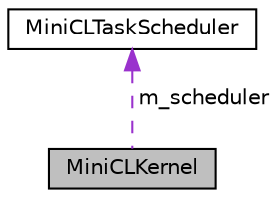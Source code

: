 digraph "MiniCLKernel"
{
  edge [fontname="Helvetica",fontsize="10",labelfontname="Helvetica",labelfontsize="10"];
  node [fontname="Helvetica",fontsize="10",shape=record];
  Node1 [label="MiniCLKernel",height=0.2,width=0.4,color="black", fillcolor="grey75", style="filled", fontcolor="black"];
  Node2 -> Node1 [dir="back",color="darkorchid3",fontsize="10",style="dashed",label=" m_scheduler" ,fontname="Helvetica"];
  Node2 [label="MiniCLTaskScheduler",height=0.2,width=0.4,color="black", fillcolor="white", style="filled",URL="$class_mini_c_l_task_scheduler.html"];
}
